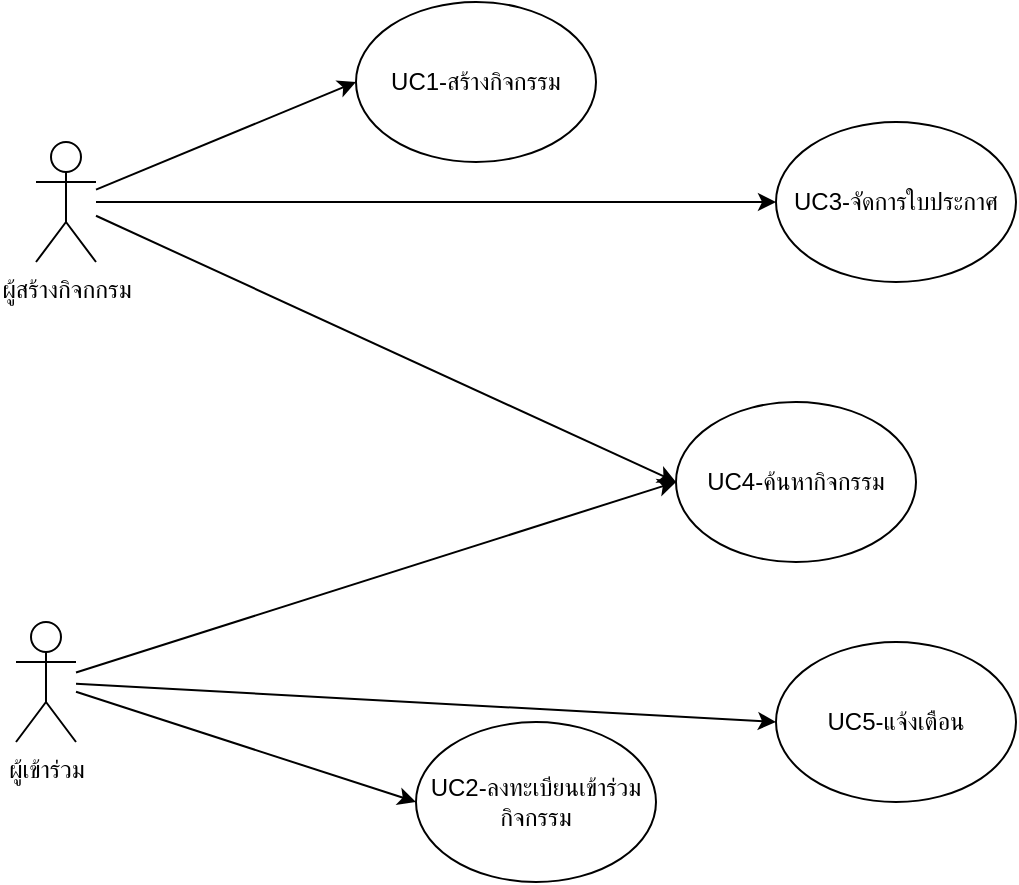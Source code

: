 <mxfile>
    <diagram id="oKFp33ERlQEPtC7ceMMc" name="Page-1">
        <mxGraphModel dx="780" dy="563" grid="1" gridSize="10" guides="1" tooltips="1" connect="1" arrows="1" fold="1" page="1" pageScale="1" pageWidth="850" pageHeight="1100" math="0" shadow="0">
            <root>
                <mxCell id="0"/>
                <mxCell id="1" parent="0"/>
                <mxCell id="3" value="UC1-สร้างกิจกรรม" style="ellipse;whiteSpace=wrap;html=1;" vertex="1" parent="1">
                    <mxGeometry x="230" y="10" width="120" height="80" as="geometry"/>
                </mxCell>
                <mxCell id="4" value="UC2-ลงทะเบียนเข้าร่วมกิจกรรม" style="ellipse;whiteSpace=wrap;html=1;" vertex="1" parent="1">
                    <mxGeometry x="260" y="370" width="120" height="80" as="geometry"/>
                </mxCell>
                <mxCell id="5" value="UC3-จัดการใบประกาศ" style="ellipse;whiteSpace=wrap;html=1;" vertex="1" parent="1">
                    <mxGeometry x="440" y="70" width="120" height="80" as="geometry"/>
                </mxCell>
                <mxCell id="6" value="UC4-ค้นหากิจกรรม" style="ellipse;whiteSpace=wrap;html=1;" vertex="1" parent="1">
                    <mxGeometry x="390" y="210" width="120" height="80" as="geometry"/>
                </mxCell>
                <mxCell id="7" value="UC5-แจ้งเตือน" style="ellipse;whiteSpace=wrap;html=1;" vertex="1" parent="1">
                    <mxGeometry x="440" y="330" width="120" height="80" as="geometry"/>
                </mxCell>
                <mxCell id="10" style="edgeStyle=none;html=1;entryX=0;entryY=0.5;entryDx=0;entryDy=0;" edge="1" parent="1" source="8" target="3">
                    <mxGeometry relative="1" as="geometry"/>
                </mxCell>
                <mxCell id="11" style="edgeStyle=none;html=1;entryX=0;entryY=0.5;entryDx=0;entryDy=0;" edge="1" parent="1" source="8" target="5">
                    <mxGeometry relative="1" as="geometry"/>
                </mxCell>
                <mxCell id="12" style="edgeStyle=none;html=1;entryX=0;entryY=0.5;entryDx=0;entryDy=0;" edge="1" parent="1" source="8" target="6">
                    <mxGeometry relative="1" as="geometry"/>
                </mxCell>
                <mxCell id="8" value="ผู้สร้างกิจกกรม" style="shape=umlActor;verticalLabelPosition=bottom;verticalAlign=top;html=1;outlineConnect=0;" vertex="1" parent="1">
                    <mxGeometry x="70" y="80" width="30" height="60" as="geometry"/>
                </mxCell>
                <mxCell id="13" style="edgeStyle=none;html=1;" edge="1" parent="1" source="9">
                    <mxGeometry relative="1" as="geometry">
                        <mxPoint x="390" y="250" as="targetPoint"/>
                    </mxGeometry>
                </mxCell>
                <mxCell id="14" style="edgeStyle=none;html=1;entryX=0;entryY=0.5;entryDx=0;entryDy=0;" edge="1" parent="1" source="9" target="4">
                    <mxGeometry relative="1" as="geometry"/>
                </mxCell>
                <mxCell id="15" style="edgeStyle=none;html=1;entryX=0;entryY=0.5;entryDx=0;entryDy=0;" edge="1" parent="1" source="9" target="7">
                    <mxGeometry relative="1" as="geometry"/>
                </mxCell>
                <mxCell id="9" value="ผู้เข้าร่วม" style="shape=umlActor;verticalLabelPosition=bottom;verticalAlign=top;html=1;outlineConnect=0;" vertex="1" parent="1">
                    <mxGeometry x="60" y="320" width="30" height="60" as="geometry"/>
                </mxCell>
            </root>
        </mxGraphModel>
    </diagram>
</mxfile>